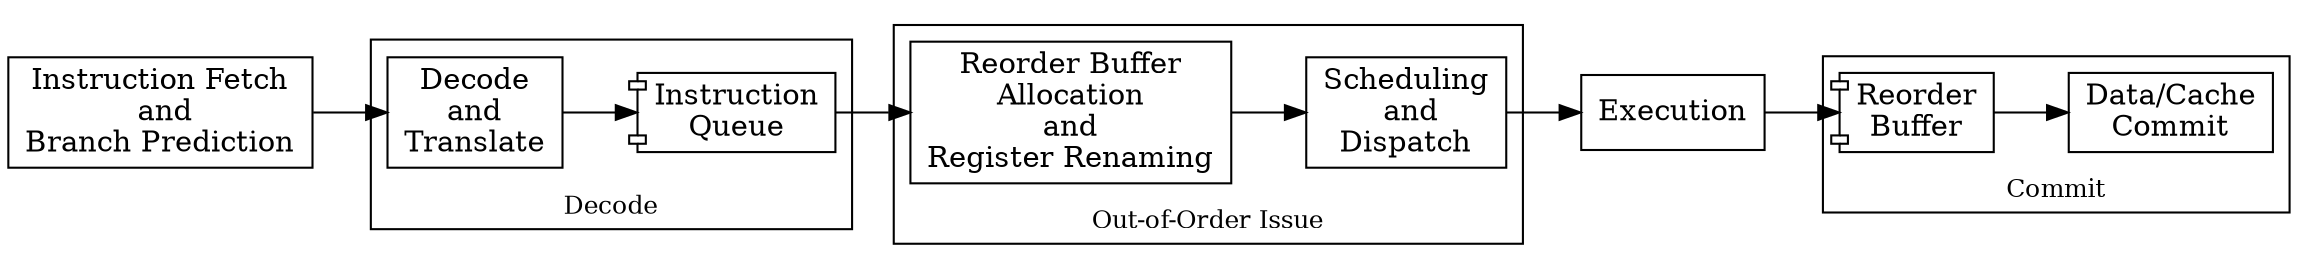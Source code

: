 digraph pipeline {
    node [shape = box];
    rankdir = LR;
    fontsize = 12;
    overlap = false;
    
    "Instruction\nQueue" [shape = component];
    "Reorder\nBuffer" [shape = component];
    
    subgraph cluster_0{
    "Reorder\nBuffer"; 
    "Data/Cache\nCommit";
    label = "Commit";
    labelloc = b;
    }
    
    subgraph cluster_1{
    "Reorder Buffer\nAllocation\nand\nRegister Renaming";
    "Scheduling\n and\nDispatch";
    label = "Out-of-Order Issue";
    labelloc = b;
    }
    
    subgraph cluster_2{
    "Decode\nand\nTranslate";
    "Instruction\nQueue";
    label = "Decode";
    labelloc = b;
    }
    
    "Instruction Fetch\n and\nBranch Prediction" -> "Decode\nand\nTranslate";
    "Decode\nand\nTranslate" -> "Instruction\nQueue";
    "Instruction\nQueue" -> "Reorder Buffer\nAllocation\nand\nRegister Renaming";
    "Reorder Buffer\nAllocation\nand\nRegister Renaming" -> "Scheduling\n and\nDispatch";
    //"Reorder\nBuffer" -> "Scheduling\n and\nDispatch";
    "Scheduling\n and\nDispatch" -> "Execution";
    "Execution" -> "Reorder\nBuffer";
    "Reorder\nBuffer" -> "Data/Cache\nCommit";
}